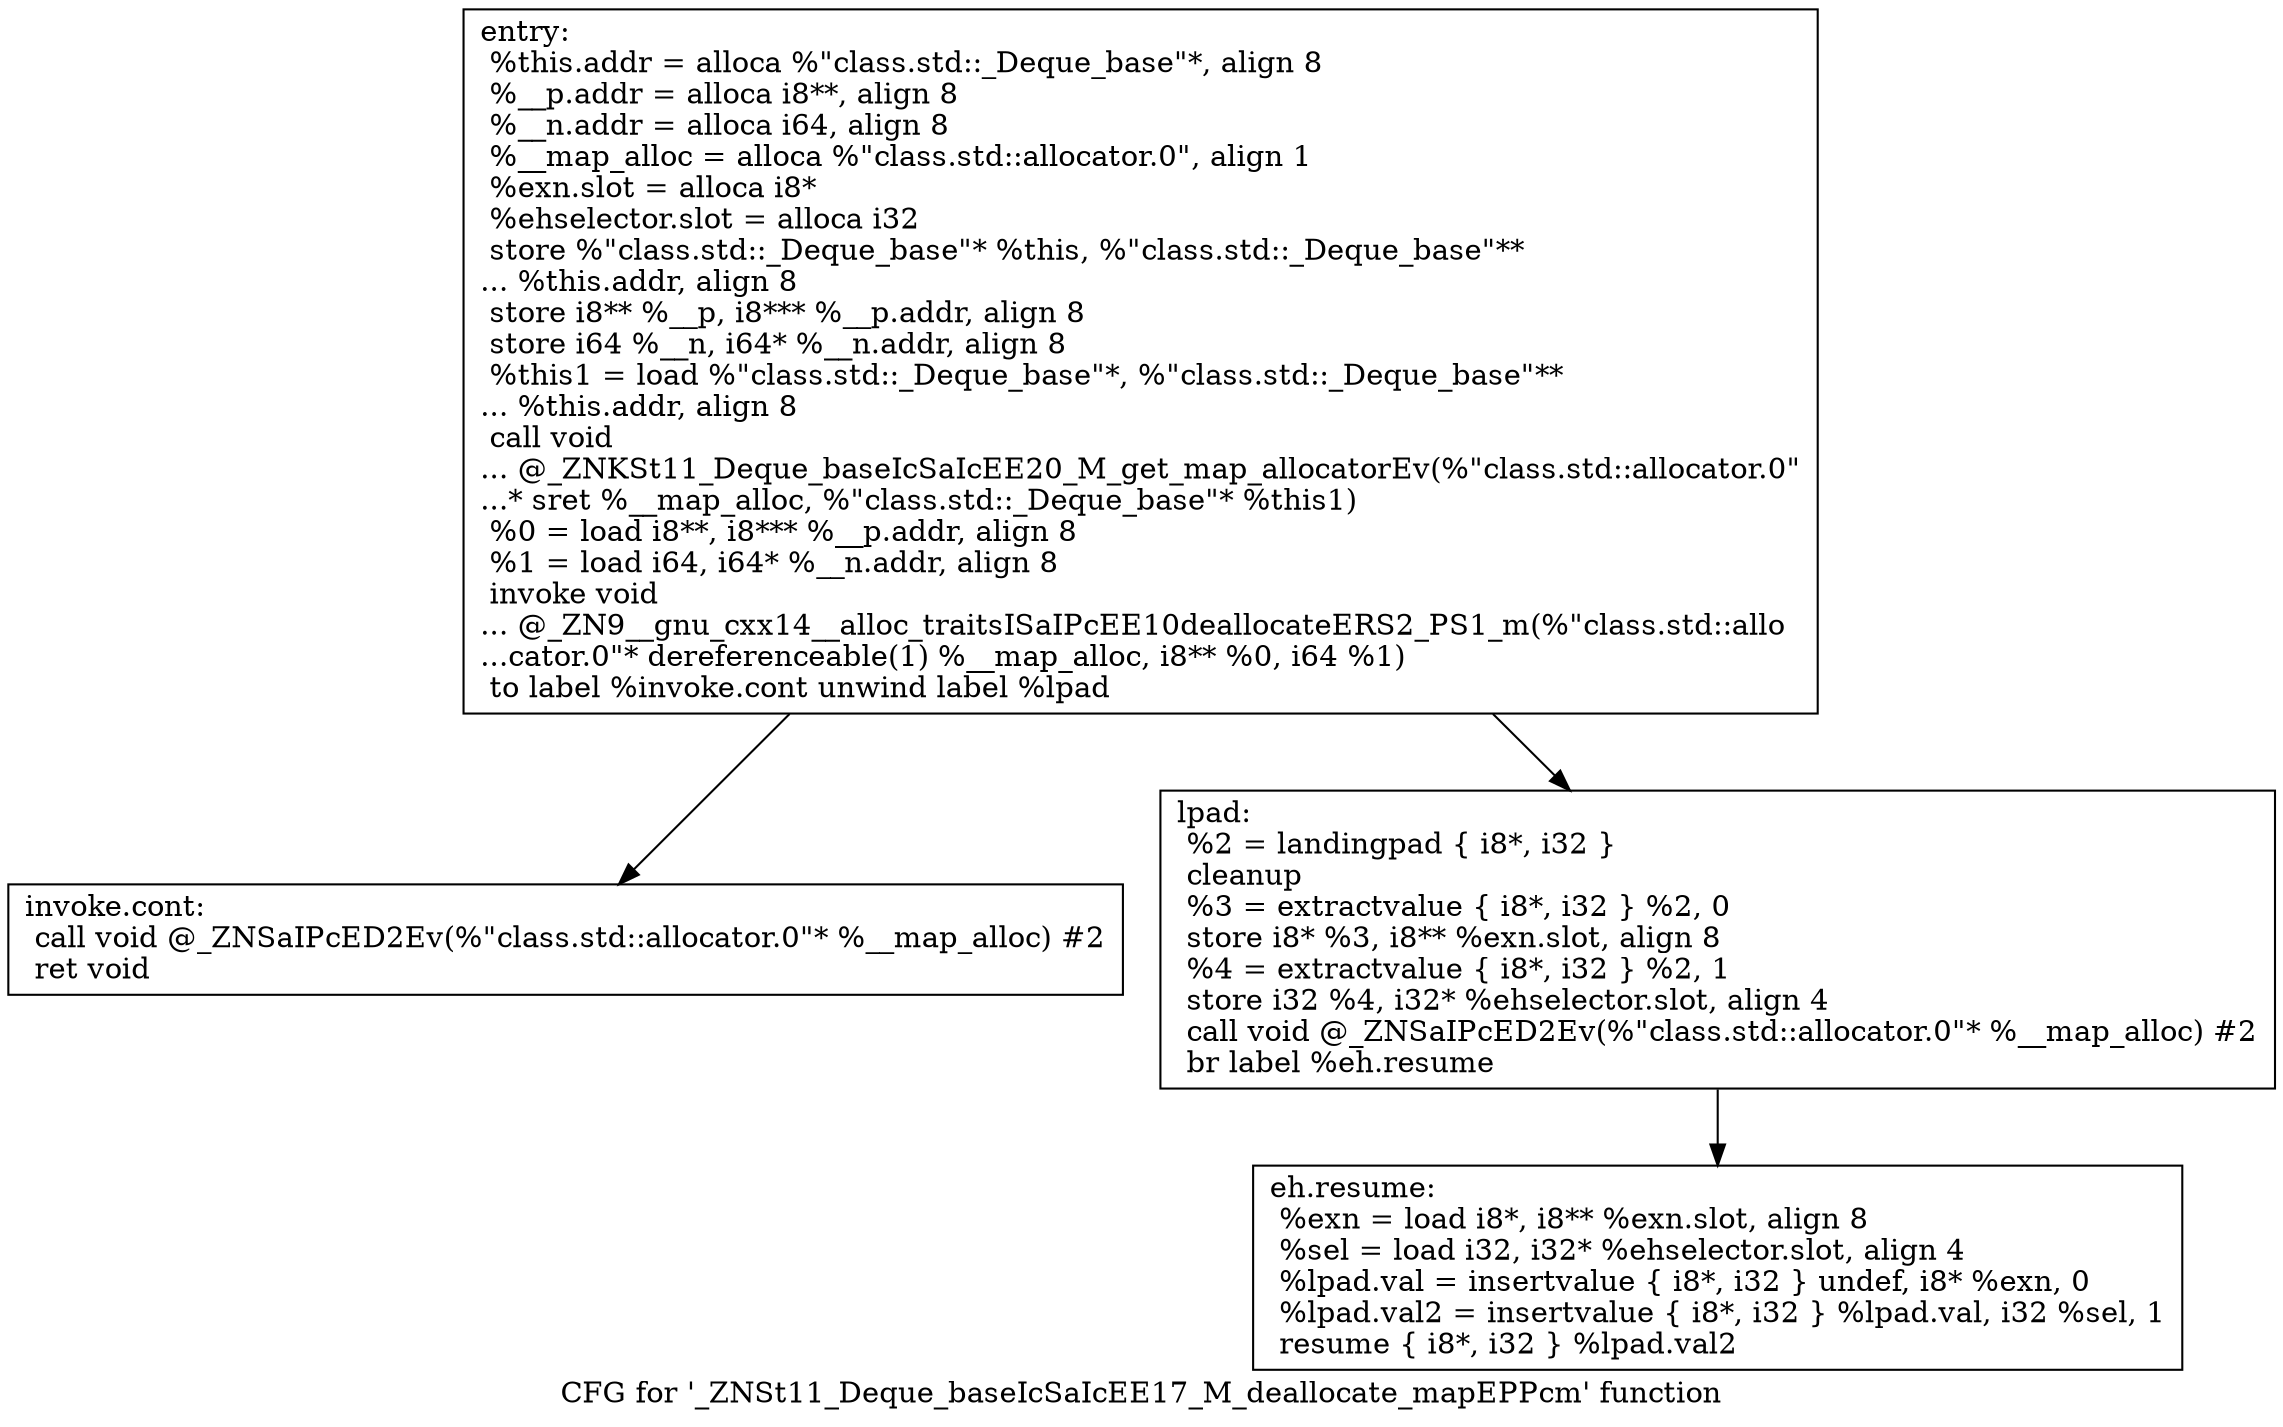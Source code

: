 digraph "CFG for '_ZNSt11_Deque_baseIcSaIcEE17_M_deallocate_mapEPPcm' function" {
	label="CFG for '_ZNSt11_Deque_baseIcSaIcEE17_M_deallocate_mapEPPcm' function";

	Node0x6b77f20 [shape=record,label="{entry:\l  %this.addr = alloca %\"class.std::_Deque_base\"*, align 8\l  %__p.addr = alloca i8**, align 8\l  %__n.addr = alloca i64, align 8\l  %__map_alloc = alloca %\"class.std::allocator.0\", align 1\l  %exn.slot = alloca i8*\l  %ehselector.slot = alloca i32\l  store %\"class.std::_Deque_base\"* %this, %\"class.std::_Deque_base\"**\l... %this.addr, align 8\l  store i8** %__p, i8*** %__p.addr, align 8\l  store i64 %__n, i64* %__n.addr, align 8\l  %this1 = load %\"class.std::_Deque_base\"*, %\"class.std::_Deque_base\"**\l... %this.addr, align 8\l  call void\l... @_ZNKSt11_Deque_baseIcSaIcEE20_M_get_map_allocatorEv(%\"class.std::allocator.0\"\l...* sret %__map_alloc, %\"class.std::_Deque_base\"* %this1)\l  %0 = load i8**, i8*** %__p.addr, align 8\l  %1 = load i64, i64* %__n.addr, align 8\l  invoke void\l... @_ZN9__gnu_cxx14__alloc_traitsISaIPcEE10deallocateERS2_PS1_m(%\"class.std::allo\l...cator.0\"* dereferenceable(1) %__map_alloc, i8** %0, i64 %1)\l          to label %invoke.cont unwind label %lpad\l}"];
	Node0x6b77f20 -> Node0x6b785f0;
	Node0x6b77f20 -> Node0x6b786d0;
	Node0x6b785f0 [shape=record,label="{invoke.cont:                                      \l  call void @_ZNSaIPcED2Ev(%\"class.std::allocator.0\"* %__map_alloc) #2\l  ret void\l}"];
	Node0x6b786d0 [shape=record,label="{lpad:                                             \l  %2 = landingpad \{ i8*, i32 \}\l          cleanup\l  %3 = extractvalue \{ i8*, i32 \} %2, 0\l  store i8* %3, i8** %exn.slot, align 8\l  %4 = extractvalue \{ i8*, i32 \} %2, 1\l  store i32 %4, i32* %ehselector.slot, align 4\l  call void @_ZNSaIPcED2Ev(%\"class.std::allocator.0\"* %__map_alloc) #2\l  br label %eh.resume\l}"];
	Node0x6b786d0 -> Node0x6b78fe0;
	Node0x6b78fe0 [shape=record,label="{eh.resume:                                        \l  %exn = load i8*, i8** %exn.slot, align 8\l  %sel = load i32, i32* %ehselector.slot, align 4\l  %lpad.val = insertvalue \{ i8*, i32 \} undef, i8* %exn, 0\l  %lpad.val2 = insertvalue \{ i8*, i32 \} %lpad.val, i32 %sel, 1\l  resume \{ i8*, i32 \} %lpad.val2\l}"];
}
